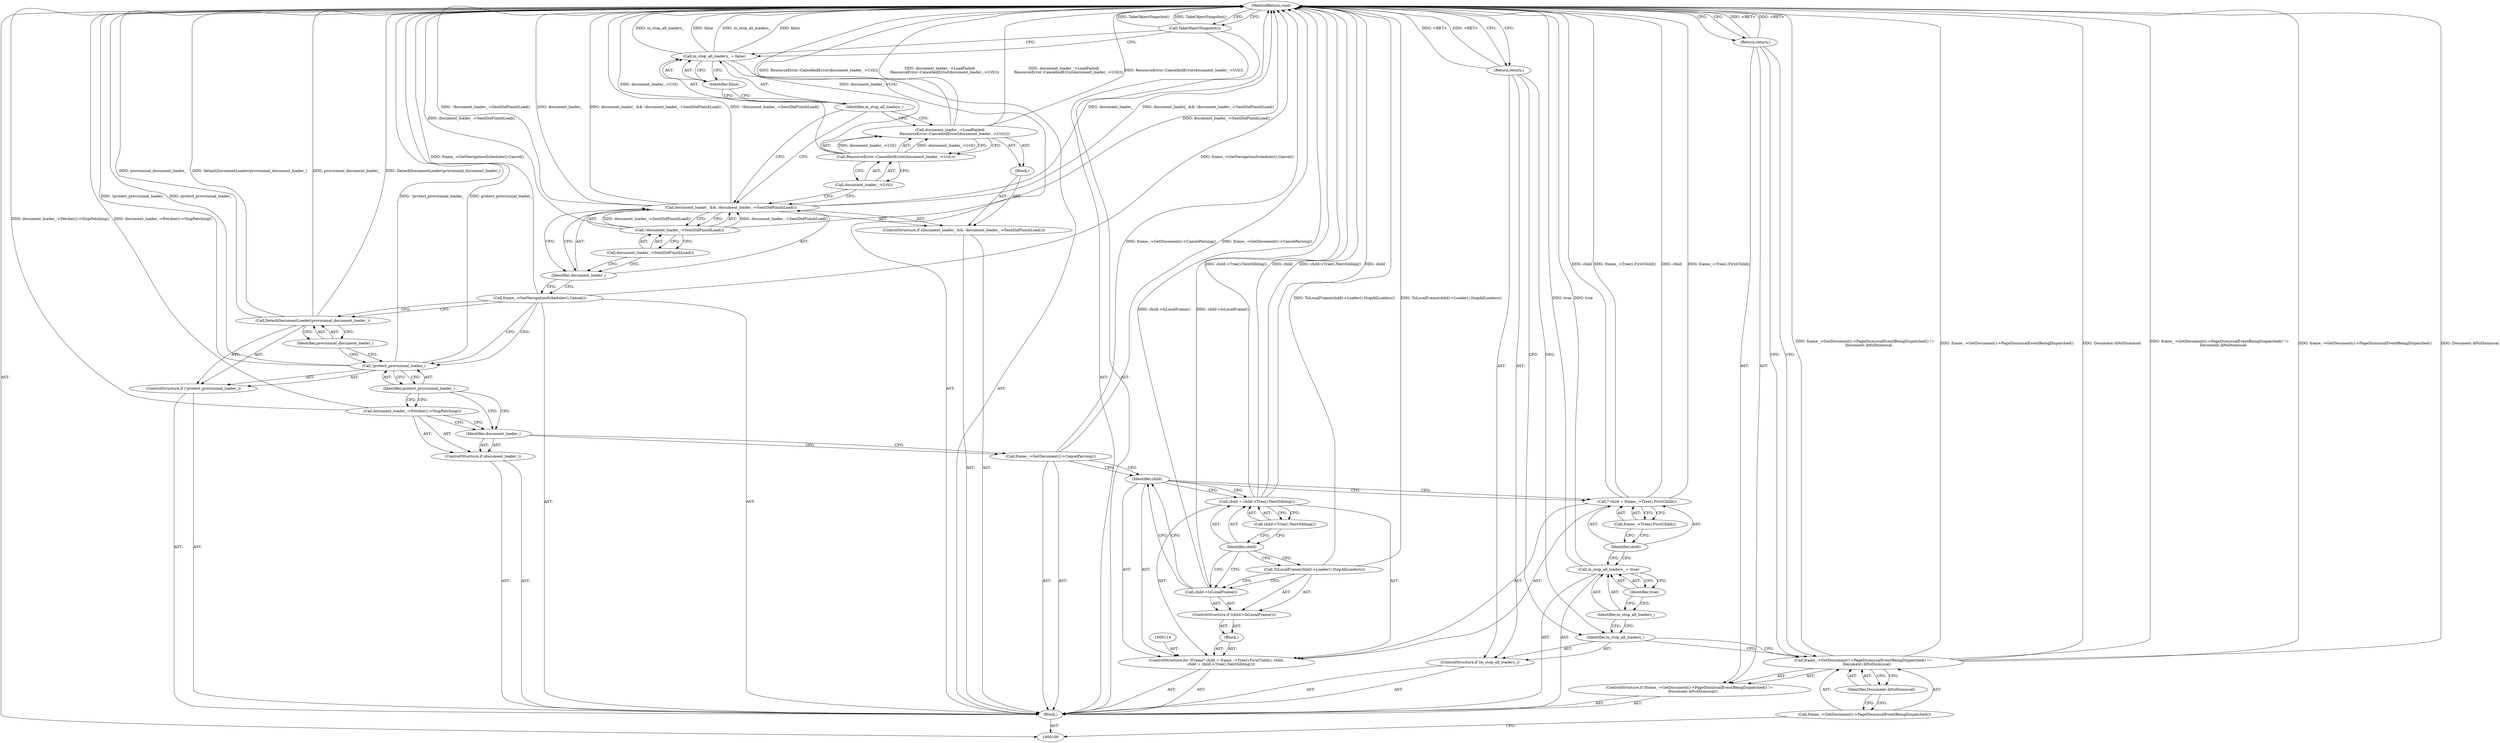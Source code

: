 digraph "1_Chrome_fd506b0ac6c7846ae45b5034044fe85c28ee68ac_0" {
"1000149" [label="(MethodReturn,void)"];
"1000101" [label="(Block,)"];
"1000115" [label="(Call,* child = frame_->Tree().FirstChild())"];
"1000116" [label="(Identifier,child)"];
"1000117" [label="(Call,frame_->Tree().FirstChild())"];
"1000113" [label="(ControlStructure,for (Frame* child = frame_->Tree().FirstChild(); child;\n        child = child->Tree().NextSibling()))"];
"1000118" [label="(Identifier,child)"];
"1000121" [label="(Call,child->Tree().NextSibling())"];
"1000122" [label="(Block,)"];
"1000119" [label="(Call,child = child->Tree().NextSibling())"];
"1000120" [label="(Identifier,child)"];
"1000123" [label="(ControlStructure,if (child->IsLocalFrame()))"];
"1000124" [label="(Call,child->IsLocalFrame())"];
"1000125" [label="(Call,ToLocalFrame(child)->Loader().StopAllLoaders())"];
"1000126" [label="(Call,frame_->GetDocument()->CancelParsing())"];
"1000127" [label="(ControlStructure,if (document_loader_))"];
"1000128" [label="(Identifier,document_loader_)"];
"1000129" [label="(Call,document_loader_->Fetcher()->StopFetching())"];
"1000102" [label="(ControlStructure,if (frame_->GetDocument()->PageDismissalEventBeingDispatched() !=\n      Document::kNoDismissal))"];
"1000103" [label="(Call,frame_->GetDocument()->PageDismissalEventBeingDispatched() !=\n      Document::kNoDismissal)"];
"1000104" [label="(Call,frame_->GetDocument()->PageDismissalEventBeingDispatched())"];
"1000130" [label="(ControlStructure,if (!protect_provisional_loader_))"];
"1000131" [label="(Call,!protect_provisional_loader_)"];
"1000132" [label="(Identifier,protect_provisional_loader_)"];
"1000134" [label="(Identifier,provisional_document_loader_)"];
"1000133" [label="(Call,DetachDocumentLoader(provisional_document_loader_))"];
"1000135" [label="(Call,frame_->GetNavigationScheduler().Cancel())"];
"1000136" [label="(ControlStructure,if (document_loader_ && !document_loader_->SentDidFinishLoad()))"];
"1000139" [label="(Call,!document_loader_->SentDidFinishLoad())"];
"1000140" [label="(Call,document_loader_->SentDidFinishLoad())"];
"1000137" [label="(Call,document_loader_ && !document_loader_->SentDidFinishLoad())"];
"1000138" [label="(Identifier,document_loader_)"];
"1000141" [label="(Block,)"];
"1000142" [label="(Call,document_loader_->LoadFailed(\n        ResourceError::CancelledError(document_loader_->Url())))"];
"1000144" [label="(Call,document_loader_->Url())"];
"1000143" [label="(Call,ResourceError::CancelledError(document_loader_->Url()))"];
"1000145" [label="(Call,in_stop_all_loaders_ = false)"];
"1000146" [label="(Identifier,in_stop_all_loaders_)"];
"1000147" [label="(Identifier,false)"];
"1000148" [label="(Call,TakeObjectSnapshot())"];
"1000105" [label="(Identifier,Document::kNoDismissal)"];
"1000106" [label="(Return,return;)"];
"1000107" [label="(ControlStructure,if (in_stop_all_loaders_))"];
"1000108" [label="(Identifier,in_stop_all_loaders_)"];
"1000109" [label="(Return,return;)"];
"1000110" [label="(Call,in_stop_all_loaders_ = true)"];
"1000111" [label="(Identifier,in_stop_all_loaders_)"];
"1000112" [label="(Identifier,true)"];
"1000149" -> "1000100"  [label="AST: "];
"1000149" -> "1000106"  [label="CFG: "];
"1000149" -> "1000109"  [label="CFG: "];
"1000149" -> "1000148"  [label="CFG: "];
"1000115" -> "1000149"  [label="DDG: frame_->Tree().FirstChild()"];
"1000115" -> "1000149"  [label="DDG: child"];
"1000126" -> "1000149"  [label="DDG: frame_->GetDocument()->CancelParsing()"];
"1000142" -> "1000149"  [label="DDG: document_loader_->LoadFailed(\n        ResourceError::CancelledError(document_loader_->Url()))"];
"1000142" -> "1000149"  [label="DDG: ResourceError::CancelledError(document_loader_->Url())"];
"1000125" -> "1000149"  [label="DDG: ToLocalFrame(child)->Loader().StopAllLoaders()"];
"1000103" -> "1000149"  [label="DDG: frame_->GetDocument()->PageDismissalEventBeingDispatched()"];
"1000103" -> "1000149"  [label="DDG: Document::kNoDismissal"];
"1000103" -> "1000149"  [label="DDG: frame_->GetDocument()->PageDismissalEventBeingDispatched() !=\n      Document::kNoDismissal"];
"1000139" -> "1000149"  [label="DDG: document_loader_->SentDidFinishLoad()"];
"1000148" -> "1000149"  [label="DDG: TakeObjectSnapshot()"];
"1000137" -> "1000149"  [label="DDG: document_loader_"];
"1000137" -> "1000149"  [label="DDG: document_loader_ && !document_loader_->SentDidFinishLoad()"];
"1000137" -> "1000149"  [label="DDG: !document_loader_->SentDidFinishLoad()"];
"1000145" -> "1000149"  [label="DDG: in_stop_all_loaders_"];
"1000145" -> "1000149"  [label="DDG: false"];
"1000131" -> "1000149"  [label="DDG: protect_provisional_loader_"];
"1000131" -> "1000149"  [label="DDG: !protect_provisional_loader_"];
"1000129" -> "1000149"  [label="DDG: document_loader_->Fetcher()->StopFetching()"];
"1000143" -> "1000149"  [label="DDG: document_loader_->Url()"];
"1000133" -> "1000149"  [label="DDG: provisional_document_loader_"];
"1000133" -> "1000149"  [label="DDG: DetachDocumentLoader(provisional_document_loader_)"];
"1000119" -> "1000149"  [label="DDG: child->Tree().NextSibling()"];
"1000119" -> "1000149"  [label="DDG: child"];
"1000110" -> "1000149"  [label="DDG: true"];
"1000135" -> "1000149"  [label="DDG: frame_->GetNavigationScheduler().Cancel()"];
"1000124" -> "1000149"  [label="DDG: child->IsLocalFrame()"];
"1000106" -> "1000149"  [label="DDG: <RET>"];
"1000109" -> "1000149"  [label="DDG: <RET>"];
"1000101" -> "1000100"  [label="AST: "];
"1000102" -> "1000101"  [label="AST: "];
"1000107" -> "1000101"  [label="AST: "];
"1000110" -> "1000101"  [label="AST: "];
"1000113" -> "1000101"  [label="AST: "];
"1000126" -> "1000101"  [label="AST: "];
"1000127" -> "1000101"  [label="AST: "];
"1000130" -> "1000101"  [label="AST: "];
"1000135" -> "1000101"  [label="AST: "];
"1000136" -> "1000101"  [label="AST: "];
"1000145" -> "1000101"  [label="AST: "];
"1000148" -> "1000101"  [label="AST: "];
"1000115" -> "1000113"  [label="AST: "];
"1000115" -> "1000117"  [label="CFG: "];
"1000116" -> "1000115"  [label="AST: "];
"1000117" -> "1000115"  [label="AST: "];
"1000118" -> "1000115"  [label="CFG: "];
"1000115" -> "1000149"  [label="DDG: frame_->Tree().FirstChild()"];
"1000115" -> "1000149"  [label="DDG: child"];
"1000116" -> "1000115"  [label="AST: "];
"1000116" -> "1000110"  [label="CFG: "];
"1000117" -> "1000116"  [label="CFG: "];
"1000117" -> "1000115"  [label="AST: "];
"1000117" -> "1000116"  [label="CFG: "];
"1000115" -> "1000117"  [label="CFG: "];
"1000113" -> "1000101"  [label="AST: "];
"1000114" -> "1000113"  [label="AST: "];
"1000115" -> "1000113"  [label="AST: "];
"1000118" -> "1000113"  [label="AST: "];
"1000119" -> "1000113"  [label="AST: "];
"1000122" -> "1000113"  [label="AST: "];
"1000118" -> "1000113"  [label="AST: "];
"1000118" -> "1000115"  [label="CFG: "];
"1000118" -> "1000119"  [label="CFG: "];
"1000124" -> "1000118"  [label="CFG: "];
"1000126" -> "1000118"  [label="CFG: "];
"1000121" -> "1000119"  [label="AST: "];
"1000121" -> "1000120"  [label="CFG: "];
"1000119" -> "1000121"  [label="CFG: "];
"1000122" -> "1000113"  [label="AST: "];
"1000123" -> "1000122"  [label="AST: "];
"1000119" -> "1000113"  [label="AST: "];
"1000119" -> "1000121"  [label="CFG: "];
"1000120" -> "1000119"  [label="AST: "];
"1000121" -> "1000119"  [label="AST: "];
"1000118" -> "1000119"  [label="CFG: "];
"1000119" -> "1000149"  [label="DDG: child->Tree().NextSibling()"];
"1000119" -> "1000149"  [label="DDG: child"];
"1000120" -> "1000119"  [label="AST: "];
"1000120" -> "1000125"  [label="CFG: "];
"1000120" -> "1000124"  [label="CFG: "];
"1000121" -> "1000120"  [label="CFG: "];
"1000123" -> "1000122"  [label="AST: "];
"1000124" -> "1000123"  [label="AST: "];
"1000125" -> "1000123"  [label="AST: "];
"1000124" -> "1000123"  [label="AST: "];
"1000124" -> "1000118"  [label="CFG: "];
"1000125" -> "1000124"  [label="CFG: "];
"1000120" -> "1000124"  [label="CFG: "];
"1000124" -> "1000149"  [label="DDG: child->IsLocalFrame()"];
"1000125" -> "1000123"  [label="AST: "];
"1000125" -> "1000124"  [label="CFG: "];
"1000120" -> "1000125"  [label="CFG: "];
"1000125" -> "1000149"  [label="DDG: ToLocalFrame(child)->Loader().StopAllLoaders()"];
"1000126" -> "1000101"  [label="AST: "];
"1000126" -> "1000118"  [label="CFG: "];
"1000128" -> "1000126"  [label="CFG: "];
"1000126" -> "1000149"  [label="DDG: frame_->GetDocument()->CancelParsing()"];
"1000127" -> "1000101"  [label="AST: "];
"1000128" -> "1000127"  [label="AST: "];
"1000129" -> "1000127"  [label="AST: "];
"1000128" -> "1000127"  [label="AST: "];
"1000128" -> "1000126"  [label="CFG: "];
"1000129" -> "1000128"  [label="CFG: "];
"1000132" -> "1000128"  [label="CFG: "];
"1000129" -> "1000127"  [label="AST: "];
"1000129" -> "1000128"  [label="CFG: "];
"1000132" -> "1000129"  [label="CFG: "];
"1000129" -> "1000149"  [label="DDG: document_loader_->Fetcher()->StopFetching()"];
"1000102" -> "1000101"  [label="AST: "];
"1000103" -> "1000102"  [label="AST: "];
"1000106" -> "1000102"  [label="AST: "];
"1000103" -> "1000102"  [label="AST: "];
"1000103" -> "1000105"  [label="CFG: "];
"1000104" -> "1000103"  [label="AST: "];
"1000105" -> "1000103"  [label="AST: "];
"1000106" -> "1000103"  [label="CFG: "];
"1000108" -> "1000103"  [label="CFG: "];
"1000103" -> "1000149"  [label="DDG: frame_->GetDocument()->PageDismissalEventBeingDispatched()"];
"1000103" -> "1000149"  [label="DDG: Document::kNoDismissal"];
"1000103" -> "1000149"  [label="DDG: frame_->GetDocument()->PageDismissalEventBeingDispatched() !=\n      Document::kNoDismissal"];
"1000104" -> "1000103"  [label="AST: "];
"1000104" -> "1000100"  [label="CFG: "];
"1000105" -> "1000104"  [label="CFG: "];
"1000130" -> "1000101"  [label="AST: "];
"1000131" -> "1000130"  [label="AST: "];
"1000133" -> "1000130"  [label="AST: "];
"1000131" -> "1000130"  [label="AST: "];
"1000131" -> "1000132"  [label="CFG: "];
"1000132" -> "1000131"  [label="AST: "];
"1000134" -> "1000131"  [label="CFG: "];
"1000135" -> "1000131"  [label="CFG: "];
"1000131" -> "1000149"  [label="DDG: protect_provisional_loader_"];
"1000131" -> "1000149"  [label="DDG: !protect_provisional_loader_"];
"1000132" -> "1000131"  [label="AST: "];
"1000132" -> "1000129"  [label="CFG: "];
"1000132" -> "1000128"  [label="CFG: "];
"1000131" -> "1000132"  [label="CFG: "];
"1000134" -> "1000133"  [label="AST: "];
"1000134" -> "1000131"  [label="CFG: "];
"1000133" -> "1000134"  [label="CFG: "];
"1000133" -> "1000130"  [label="AST: "];
"1000133" -> "1000134"  [label="CFG: "];
"1000134" -> "1000133"  [label="AST: "];
"1000135" -> "1000133"  [label="CFG: "];
"1000133" -> "1000149"  [label="DDG: provisional_document_loader_"];
"1000133" -> "1000149"  [label="DDG: DetachDocumentLoader(provisional_document_loader_)"];
"1000135" -> "1000101"  [label="AST: "];
"1000135" -> "1000133"  [label="CFG: "];
"1000135" -> "1000131"  [label="CFG: "];
"1000138" -> "1000135"  [label="CFG: "];
"1000135" -> "1000149"  [label="DDG: frame_->GetNavigationScheduler().Cancel()"];
"1000136" -> "1000101"  [label="AST: "];
"1000137" -> "1000136"  [label="AST: "];
"1000141" -> "1000136"  [label="AST: "];
"1000139" -> "1000137"  [label="AST: "];
"1000139" -> "1000140"  [label="CFG: "];
"1000140" -> "1000139"  [label="AST: "];
"1000137" -> "1000139"  [label="CFG: "];
"1000139" -> "1000149"  [label="DDG: document_loader_->SentDidFinishLoad()"];
"1000139" -> "1000137"  [label="DDG: document_loader_->SentDidFinishLoad()"];
"1000140" -> "1000139"  [label="AST: "];
"1000140" -> "1000138"  [label="CFG: "];
"1000139" -> "1000140"  [label="CFG: "];
"1000137" -> "1000136"  [label="AST: "];
"1000137" -> "1000138"  [label="CFG: "];
"1000137" -> "1000139"  [label="CFG: "];
"1000138" -> "1000137"  [label="AST: "];
"1000139" -> "1000137"  [label="AST: "];
"1000144" -> "1000137"  [label="CFG: "];
"1000146" -> "1000137"  [label="CFG: "];
"1000137" -> "1000149"  [label="DDG: document_loader_"];
"1000137" -> "1000149"  [label="DDG: document_loader_ && !document_loader_->SentDidFinishLoad()"];
"1000137" -> "1000149"  [label="DDG: !document_loader_->SentDidFinishLoad()"];
"1000139" -> "1000137"  [label="DDG: document_loader_->SentDidFinishLoad()"];
"1000138" -> "1000137"  [label="AST: "];
"1000138" -> "1000135"  [label="CFG: "];
"1000140" -> "1000138"  [label="CFG: "];
"1000137" -> "1000138"  [label="CFG: "];
"1000141" -> "1000136"  [label="AST: "];
"1000142" -> "1000141"  [label="AST: "];
"1000142" -> "1000141"  [label="AST: "];
"1000142" -> "1000143"  [label="CFG: "];
"1000143" -> "1000142"  [label="AST: "];
"1000146" -> "1000142"  [label="CFG: "];
"1000142" -> "1000149"  [label="DDG: document_loader_->LoadFailed(\n        ResourceError::CancelledError(document_loader_->Url()))"];
"1000142" -> "1000149"  [label="DDG: ResourceError::CancelledError(document_loader_->Url())"];
"1000143" -> "1000142"  [label="DDG: document_loader_->Url()"];
"1000144" -> "1000143"  [label="AST: "];
"1000144" -> "1000137"  [label="CFG: "];
"1000143" -> "1000144"  [label="CFG: "];
"1000143" -> "1000142"  [label="AST: "];
"1000143" -> "1000144"  [label="CFG: "];
"1000144" -> "1000143"  [label="AST: "];
"1000142" -> "1000143"  [label="CFG: "];
"1000143" -> "1000149"  [label="DDG: document_loader_->Url()"];
"1000143" -> "1000142"  [label="DDG: document_loader_->Url()"];
"1000145" -> "1000101"  [label="AST: "];
"1000145" -> "1000147"  [label="CFG: "];
"1000146" -> "1000145"  [label="AST: "];
"1000147" -> "1000145"  [label="AST: "];
"1000148" -> "1000145"  [label="CFG: "];
"1000145" -> "1000149"  [label="DDG: in_stop_all_loaders_"];
"1000145" -> "1000149"  [label="DDG: false"];
"1000146" -> "1000145"  [label="AST: "];
"1000146" -> "1000142"  [label="CFG: "];
"1000146" -> "1000137"  [label="CFG: "];
"1000147" -> "1000146"  [label="CFG: "];
"1000147" -> "1000145"  [label="AST: "];
"1000147" -> "1000146"  [label="CFG: "];
"1000145" -> "1000147"  [label="CFG: "];
"1000148" -> "1000101"  [label="AST: "];
"1000148" -> "1000145"  [label="CFG: "];
"1000149" -> "1000148"  [label="CFG: "];
"1000148" -> "1000149"  [label="DDG: TakeObjectSnapshot()"];
"1000105" -> "1000103"  [label="AST: "];
"1000105" -> "1000104"  [label="CFG: "];
"1000103" -> "1000105"  [label="CFG: "];
"1000106" -> "1000102"  [label="AST: "];
"1000106" -> "1000103"  [label="CFG: "];
"1000149" -> "1000106"  [label="CFG: "];
"1000106" -> "1000149"  [label="DDG: <RET>"];
"1000107" -> "1000101"  [label="AST: "];
"1000108" -> "1000107"  [label="AST: "];
"1000109" -> "1000107"  [label="AST: "];
"1000108" -> "1000107"  [label="AST: "];
"1000108" -> "1000103"  [label="CFG: "];
"1000109" -> "1000108"  [label="CFG: "];
"1000111" -> "1000108"  [label="CFG: "];
"1000109" -> "1000107"  [label="AST: "];
"1000109" -> "1000108"  [label="CFG: "];
"1000149" -> "1000109"  [label="CFG: "];
"1000109" -> "1000149"  [label="DDG: <RET>"];
"1000110" -> "1000101"  [label="AST: "];
"1000110" -> "1000112"  [label="CFG: "];
"1000111" -> "1000110"  [label="AST: "];
"1000112" -> "1000110"  [label="AST: "];
"1000116" -> "1000110"  [label="CFG: "];
"1000110" -> "1000149"  [label="DDG: true"];
"1000111" -> "1000110"  [label="AST: "];
"1000111" -> "1000108"  [label="CFG: "];
"1000112" -> "1000111"  [label="CFG: "];
"1000112" -> "1000110"  [label="AST: "];
"1000112" -> "1000111"  [label="CFG: "];
"1000110" -> "1000112"  [label="CFG: "];
}
